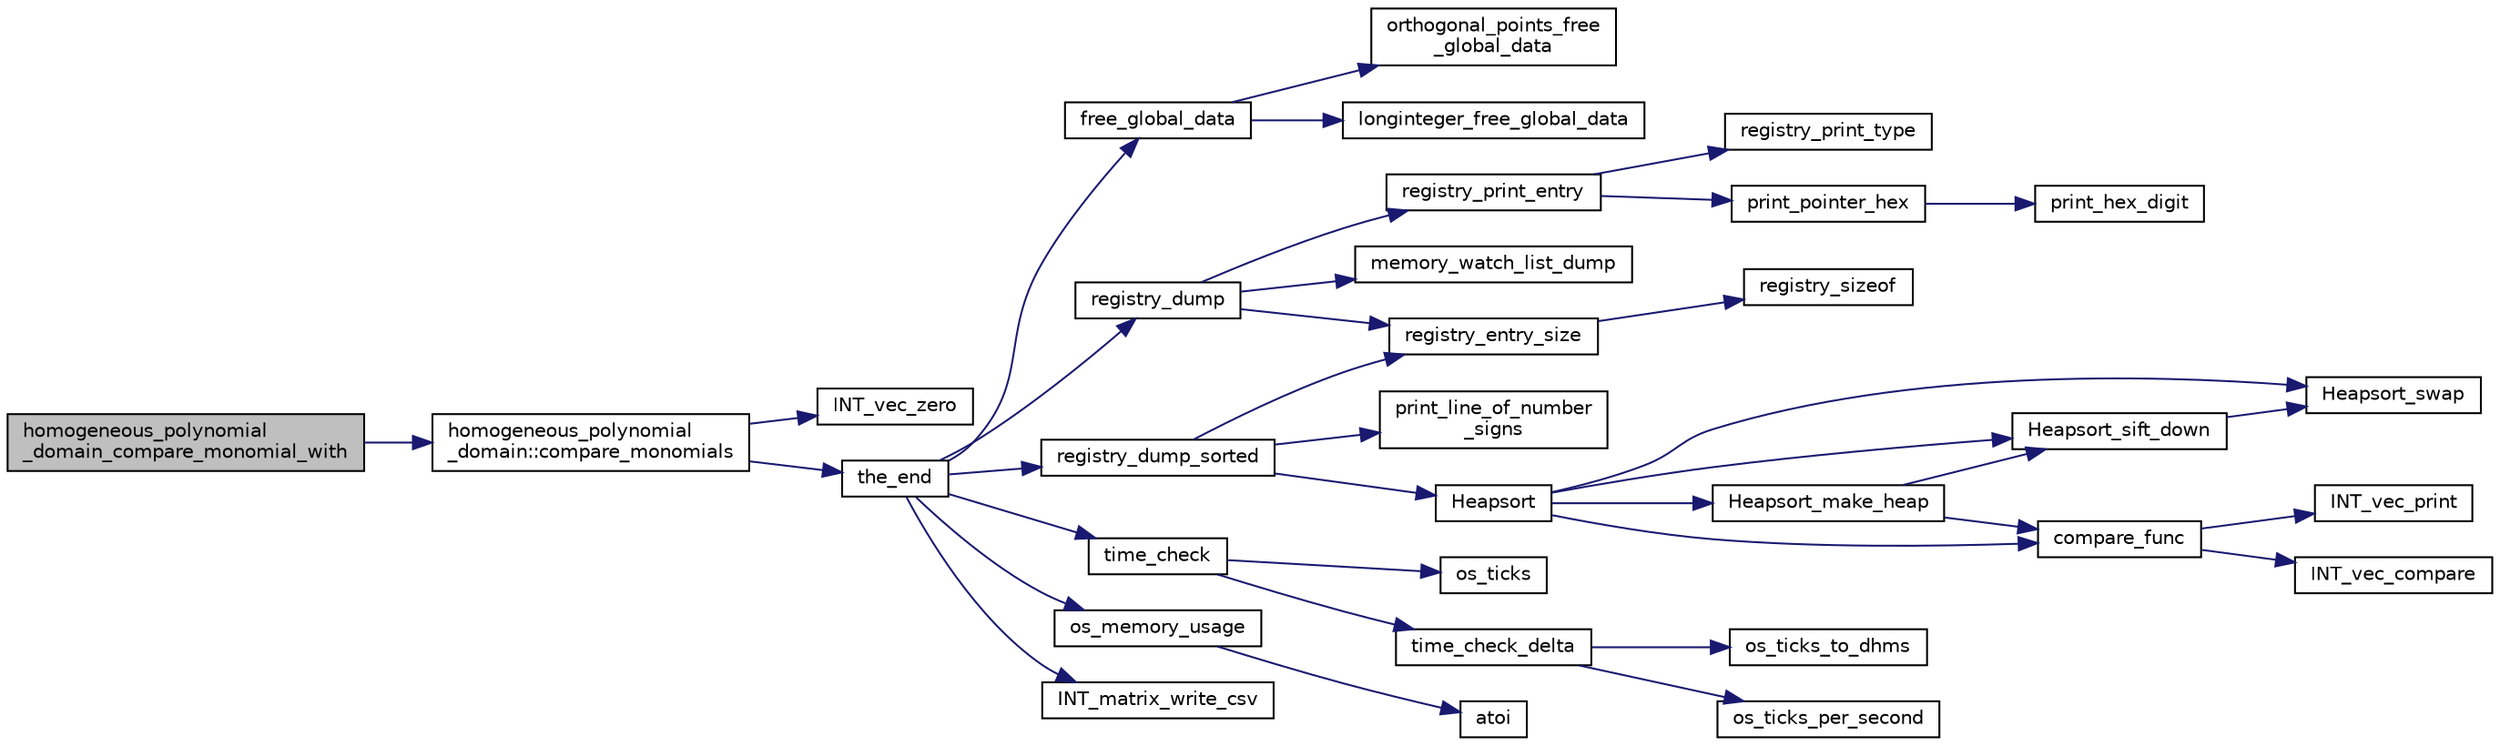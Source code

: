 digraph "homogeneous_polynomial_domain_compare_monomial_with"
{
  edge [fontname="Helvetica",fontsize="10",labelfontname="Helvetica",labelfontsize="10"];
  node [fontname="Helvetica",fontsize="10",shape=record];
  rankdir="LR";
  Node46 [label="homogeneous_polynomial\l_domain_compare_monomial_with",height=0.2,width=0.4,color="black", fillcolor="grey75", style="filled", fontcolor="black"];
  Node46 -> Node47 [color="midnightblue",fontsize="10",style="solid",fontname="Helvetica"];
  Node47 [label="homogeneous_polynomial\l_domain::compare_monomials",height=0.2,width=0.4,color="black", fillcolor="white", style="filled",URL="$d2/da7/classhomogeneous__polynomial__domain.html#a05c5959cb62502954c9cf93a85b8c019"];
  Node47 -> Node48 [color="midnightblue",fontsize="10",style="solid",fontname="Helvetica"];
  Node48 [label="INT_vec_zero",height=0.2,width=0.4,color="black", fillcolor="white", style="filled",URL="$df/dbf/sajeeb_8_c.html#aa8c9c7977203577026080f546fe4980f"];
  Node47 -> Node49 [color="midnightblue",fontsize="10",style="solid",fontname="Helvetica"];
  Node49 [label="the_end",height=0.2,width=0.4,color="black", fillcolor="white", style="filled",URL="$d9/d60/discreta_8h.html#a3ebbd3ccb665a9f78deaa7408577b60c"];
  Node49 -> Node50 [color="midnightblue",fontsize="10",style="solid",fontname="Helvetica"];
  Node50 [label="free_global_data",height=0.2,width=0.4,color="black", fillcolor="white", style="filled",URL="$d3/dfb/discreta__global_8_c.html#a6bd9eb050090f8cf1e92db88a459cc28"];
  Node50 -> Node51 [color="midnightblue",fontsize="10",style="solid",fontname="Helvetica"];
  Node51 [label="orthogonal_points_free\l_global_data",height=0.2,width=0.4,color="black", fillcolor="white", style="filled",URL="$d4/d67/geometry_8h.html#a9ff48c751a12182f1cc6ee384f80aa0b"];
  Node50 -> Node52 [color="midnightblue",fontsize="10",style="solid",fontname="Helvetica"];
  Node52 [label="longinteger_free_global_data",height=0.2,width=0.4,color="black", fillcolor="white", style="filled",URL="$de/dc5/algebra__and__number__theory_8h.html#a6160ced6b3ffc2765c111f7d4f94ed42"];
  Node49 -> Node53 [color="midnightblue",fontsize="10",style="solid",fontname="Helvetica"];
  Node53 [label="registry_dump",height=0.2,width=0.4,color="black", fillcolor="white", style="filled",URL="$d5/db4/io__and__os_8h.html#a8ad65cbe10865661e8bafd6be2164955"];
  Node53 -> Node54 [color="midnightblue",fontsize="10",style="solid",fontname="Helvetica"];
  Node54 [label="registry_print_entry",height=0.2,width=0.4,color="black", fillcolor="white", style="filled",URL="$df/d84/foundations_2io__and__os_2memory_8_c.html#a2b54b210ed9aae58085d1ef7fa3bcbff"];
  Node54 -> Node55 [color="midnightblue",fontsize="10",style="solid",fontname="Helvetica"];
  Node55 [label="print_pointer_hex",height=0.2,width=0.4,color="black", fillcolor="white", style="filled",URL="$d5/db4/io__and__os_8h.html#a32add94de62a1d910cc0fc35ed90ab48"];
  Node55 -> Node56 [color="midnightblue",fontsize="10",style="solid",fontname="Helvetica"];
  Node56 [label="print_hex_digit",height=0.2,width=0.4,color="black", fillcolor="white", style="filled",URL="$d4/d74/util_8_c.html#a36c64a828eefed0a0cfdd6186ec92c31"];
  Node54 -> Node57 [color="midnightblue",fontsize="10",style="solid",fontname="Helvetica"];
  Node57 [label="registry_print_type",height=0.2,width=0.4,color="black", fillcolor="white", style="filled",URL="$df/d84/foundations_2io__and__os_2memory_8_c.html#a0c81861cc8a6dd21364c89bb3ac8e82c"];
  Node53 -> Node58 [color="midnightblue",fontsize="10",style="solid",fontname="Helvetica"];
  Node58 [label="registry_entry_size",height=0.2,width=0.4,color="black", fillcolor="white", style="filled",URL="$df/d84/foundations_2io__and__os_2memory_8_c.html#abb7fc0eff582133f5bd8a7cbd78d742b"];
  Node58 -> Node59 [color="midnightblue",fontsize="10",style="solid",fontname="Helvetica"];
  Node59 [label="registry_sizeof",height=0.2,width=0.4,color="black", fillcolor="white", style="filled",URL="$df/d84/foundations_2io__and__os_2memory_8_c.html#a1ebe71d1cd99d79db497355f608be044"];
  Node53 -> Node60 [color="midnightblue",fontsize="10",style="solid",fontname="Helvetica"];
  Node60 [label="memory_watch_list_dump",height=0.2,width=0.4,color="black", fillcolor="white", style="filled",URL="$df/d84/foundations_2io__and__os_2memory_8_c.html#ad0967d55a42071e28f50be4fbe7893bd"];
  Node49 -> Node61 [color="midnightblue",fontsize="10",style="solid",fontname="Helvetica"];
  Node61 [label="registry_dump_sorted",height=0.2,width=0.4,color="black", fillcolor="white", style="filled",URL="$d5/db4/io__and__os_8h.html#aa28c9ee8650332ad2d526d5eb4fae48e"];
  Node61 -> Node62 [color="midnightblue",fontsize="10",style="solid",fontname="Helvetica"];
  Node62 [label="print_line_of_number\l_signs",height=0.2,width=0.4,color="black", fillcolor="white", style="filled",URL="$d5/db4/io__and__os_8h.html#a59b640c1f8b0040f26fa06b641191105"];
  Node61 -> Node58 [color="midnightblue",fontsize="10",style="solid",fontname="Helvetica"];
  Node61 -> Node63 [color="midnightblue",fontsize="10",style="solid",fontname="Helvetica"];
  Node63 [label="Heapsort",height=0.2,width=0.4,color="black", fillcolor="white", style="filled",URL="$d5/de2/foundations_2data__structures_2data__structures_8h.html#a2af240488f5893071c88af35d9f06b6d"];
  Node63 -> Node64 [color="midnightblue",fontsize="10",style="solid",fontname="Helvetica"];
  Node64 [label="Heapsort_make_heap",height=0.2,width=0.4,color="black", fillcolor="white", style="filled",URL="$d4/dd7/sorting_8_c.html#ae2f81d9c1e532bee5c80dfae7cc45bcc"];
  Node64 -> Node65 [color="midnightblue",fontsize="10",style="solid",fontname="Helvetica"];
  Node65 [label="Heapsort_sift_down",height=0.2,width=0.4,color="black", fillcolor="white", style="filled",URL="$d4/dd7/sorting_8_c.html#a89625a5f8e99e9a76db45ad133b5a3f3"];
  Node65 -> Node66 [color="midnightblue",fontsize="10",style="solid",fontname="Helvetica"];
  Node66 [label="Heapsort_swap",height=0.2,width=0.4,color="black", fillcolor="white", style="filled",URL="$d4/dd7/sorting_8_c.html#a7d47ff5b6218622f072ca38a87900496"];
  Node64 -> Node67 [color="midnightblue",fontsize="10",style="solid",fontname="Helvetica"];
  Node67 [label="compare_func",height=0.2,width=0.4,color="black", fillcolor="white", style="filled",URL="$dc/d77/pentomino__5x5_8_c.html#af532ec92afffcb63cd1f1180e96642d4"];
  Node67 -> Node68 [color="midnightblue",fontsize="10",style="solid",fontname="Helvetica"];
  Node68 [label="INT_vec_compare",height=0.2,width=0.4,color="black", fillcolor="white", style="filled",URL="$d5/de2/foundations_2data__structures_2data__structures_8h.html#ac1a17fca23fb4a338aef8547a4c2fded"];
  Node67 -> Node69 [color="midnightblue",fontsize="10",style="solid",fontname="Helvetica"];
  Node69 [label="INT_vec_print",height=0.2,width=0.4,color="black", fillcolor="white", style="filled",URL="$df/dbf/sajeeb_8_c.html#a79a5901af0b47dd0d694109543c027fe"];
  Node63 -> Node67 [color="midnightblue",fontsize="10",style="solid",fontname="Helvetica"];
  Node63 -> Node66 [color="midnightblue",fontsize="10",style="solid",fontname="Helvetica"];
  Node63 -> Node65 [color="midnightblue",fontsize="10",style="solid",fontname="Helvetica"];
  Node49 -> Node70 [color="midnightblue",fontsize="10",style="solid",fontname="Helvetica"];
  Node70 [label="time_check",height=0.2,width=0.4,color="black", fillcolor="white", style="filled",URL="$d9/d60/discreta_8h.html#a04d64356f0c7cb798e55daec998c527e"];
  Node70 -> Node71 [color="midnightblue",fontsize="10",style="solid",fontname="Helvetica"];
  Node71 [label="os_ticks",height=0.2,width=0.4,color="black", fillcolor="white", style="filled",URL="$d5/db4/io__and__os_8h.html#a3da6d2b09e35d569adb7101dffcb5224"];
  Node70 -> Node72 [color="midnightblue",fontsize="10",style="solid",fontname="Helvetica"];
  Node72 [label="time_check_delta",height=0.2,width=0.4,color="black", fillcolor="white", style="filled",URL="$d3/d72/global_8_c.html#a89a8565e34c7dcbb97180cd6af7454a1"];
  Node72 -> Node73 [color="midnightblue",fontsize="10",style="solid",fontname="Helvetica"];
  Node73 [label="os_ticks_per_second",height=0.2,width=0.4,color="black", fillcolor="white", style="filled",URL="$d5/db4/io__and__os_8h.html#a1b35e7a094dfde9db39ae352c9c17042"];
  Node72 -> Node74 [color="midnightblue",fontsize="10",style="solid",fontname="Helvetica"];
  Node74 [label="os_ticks_to_dhms",height=0.2,width=0.4,color="black", fillcolor="white", style="filled",URL="$d5/db4/io__and__os_8h.html#a0d715587fd9b8ab4e2bc822a2be313ba"];
  Node49 -> Node75 [color="midnightblue",fontsize="10",style="solid",fontname="Helvetica"];
  Node75 [label="os_memory_usage",height=0.2,width=0.4,color="black", fillcolor="white", style="filled",URL="$d5/db4/io__and__os_8h.html#a5d6ab4b80c58e5d8bdb0fd1625709d0b"];
  Node75 -> Node76 [color="midnightblue",fontsize="10",style="solid",fontname="Helvetica"];
  Node76 [label="atoi",height=0.2,width=0.4,color="black", fillcolor="white", style="filled",URL="$d9/d60/discreta_8h.html#ad0ac71cbcb495289e474437d6b7d7fac"];
  Node49 -> Node77 [color="midnightblue",fontsize="10",style="solid",fontname="Helvetica"];
  Node77 [label="INT_matrix_write_csv",height=0.2,width=0.4,color="black", fillcolor="white", style="filled",URL="$d5/db4/io__and__os_8h.html#a57604af509e1d43e918fd38e5f4ee96f"];
}
